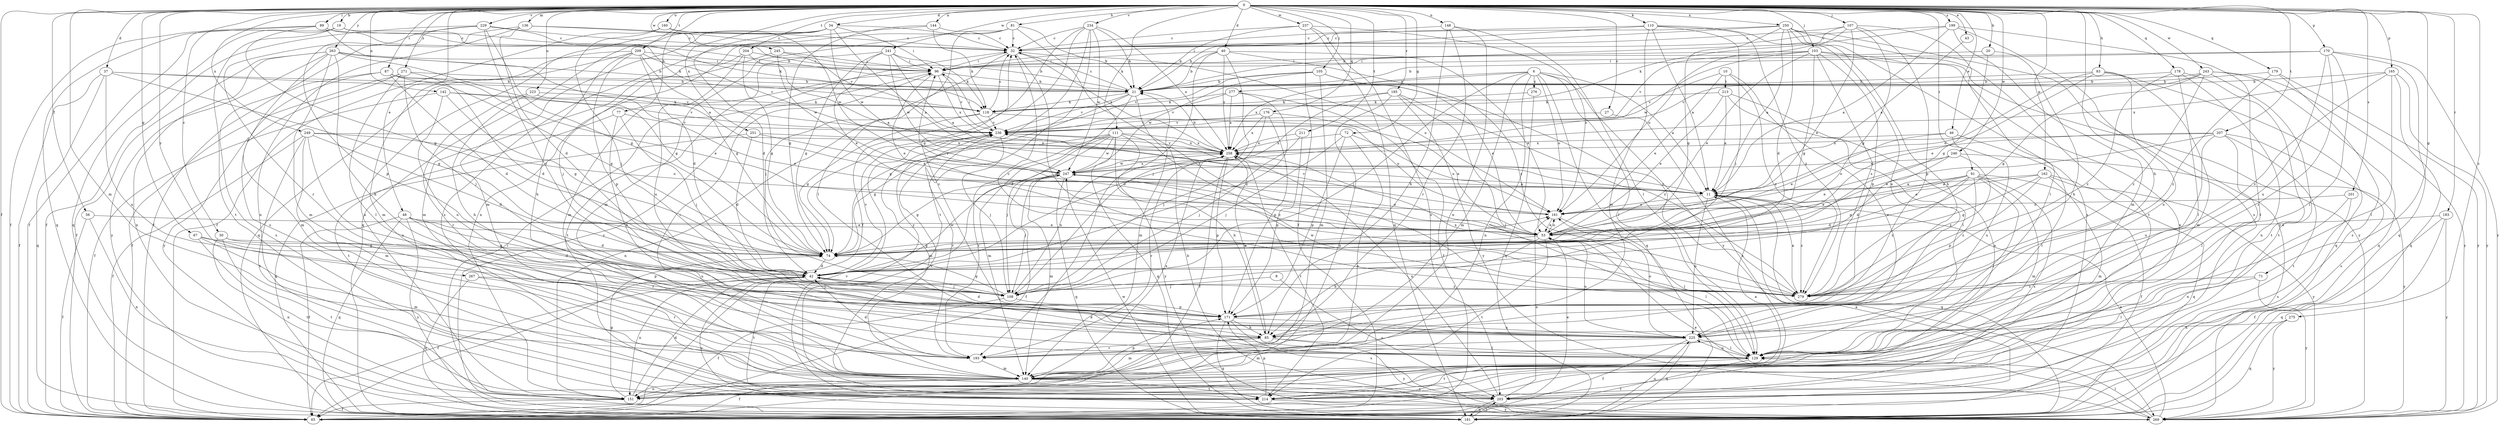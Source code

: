 strict digraph  {
0;
6;
8;
10;
11;
19;
20;
21;
27;
30;
32;
34;
37;
40;
42;
43;
46;
48;
53;
56;
65;
67;
71;
72;
74;
77;
81;
83;
85;
87;
89;
91;
96;
103;
105;
107;
108;
110;
111;
118;
129;
136;
140;
142;
144;
148;
151;
160;
161;
162;
165;
170;
171;
176;
178;
179;
181;
183;
185;
193;
199;
201;
203;
204;
207;
209;
211;
213;
214;
223;
225;
229;
234;
236;
237;
241;
243;
245;
246;
247;
249;
250;
251;
258;
263;
267;
269;
271;
275;
276;
277;
279;
0 -> 19  [label=b];
0 -> 20  [label=b];
0 -> 27  [label=c];
0 -> 30  [label=c];
0 -> 34  [label=d];
0 -> 37  [label=d];
0 -> 40  [label=d];
0 -> 43  [label=e];
0 -> 46  [label=e];
0 -> 48  [label=e];
0 -> 56  [label=f];
0 -> 65  [label=f];
0 -> 67  [label=g];
0 -> 71  [label=g];
0 -> 72  [label=g];
0 -> 77  [label=h];
0 -> 81  [label=h];
0 -> 83  [label=h];
0 -> 85  [label=h];
0 -> 87  [label=i];
0 -> 89  [label=i];
0 -> 91  [label=i];
0 -> 103  [label=j];
0 -> 105  [label=j];
0 -> 107  [label=j];
0 -> 110  [label=k];
0 -> 111  [label=k];
0 -> 136  [label=m];
0 -> 140  [label=m];
0 -> 142  [label=n];
0 -> 144  [label=n];
0 -> 148  [label=n];
0 -> 160  [label=o];
0 -> 162  [label=p];
0 -> 165  [label=p];
0 -> 170  [label=p];
0 -> 176  [label=q];
0 -> 178  [label=q];
0 -> 179  [label=q];
0 -> 183  [label=r];
0 -> 185  [label=r];
0 -> 199  [label=s];
0 -> 201  [label=s];
0 -> 204  [label=t];
0 -> 207  [label=t];
0 -> 209  [label=t];
0 -> 211  [label=t];
0 -> 223  [label=u];
0 -> 229  [label=v];
0 -> 234  [label=v];
0 -> 237  [label=w];
0 -> 241  [label=w];
0 -> 243  [label=w];
0 -> 245  [label=w];
0 -> 246  [label=w];
0 -> 249  [label=x];
0 -> 250  [label=x];
0 -> 251  [label=x];
0 -> 263  [label=y];
0 -> 267  [label=y];
0 -> 271  [label=z];
0 -> 275  [label=z];
6 -> 11  [label=a];
6 -> 108  [label=j];
6 -> 129  [label=l];
6 -> 140  [label=m];
6 -> 151  [label=n];
6 -> 161  [label=o];
6 -> 181  [label=q];
6 -> 258  [label=x];
6 -> 269  [label=y];
6 -> 276  [label=z];
6 -> 277  [label=z];
8 -> 108  [label=j];
8 -> 203  [label=s];
10 -> 53  [label=e];
10 -> 193  [label=r];
10 -> 213  [label=t];
10 -> 236  [label=v];
10 -> 279  [label=z];
11 -> 161  [label=o];
11 -> 181  [label=q];
11 -> 225  [label=u];
11 -> 279  [label=z];
19 -> 32  [label=c];
19 -> 65  [label=f];
19 -> 118  [label=k];
19 -> 181  [label=q];
19 -> 214  [label=t];
20 -> 74  [label=g];
20 -> 85  [label=h];
20 -> 96  [label=i];
21 -> 32  [label=c];
21 -> 42  [label=d];
21 -> 74  [label=g];
21 -> 118  [label=k];
21 -> 140  [label=m];
21 -> 236  [label=v];
27 -> 203  [label=s];
27 -> 236  [label=v];
30 -> 42  [label=d];
30 -> 74  [label=g];
30 -> 151  [label=n];
30 -> 214  [label=t];
32 -> 96  [label=i];
32 -> 108  [label=j];
32 -> 161  [label=o];
32 -> 258  [label=x];
32 -> 279  [label=z];
34 -> 11  [label=a];
34 -> 32  [label=c];
34 -> 42  [label=d];
34 -> 96  [label=i];
34 -> 140  [label=m];
34 -> 151  [label=n];
34 -> 181  [label=q];
34 -> 247  [label=w];
37 -> 21  [label=b];
37 -> 65  [label=f];
37 -> 74  [label=g];
37 -> 181  [label=q];
37 -> 225  [label=u];
37 -> 236  [label=v];
40 -> 21  [label=b];
40 -> 53  [label=e];
40 -> 96  [label=i];
40 -> 108  [label=j];
40 -> 193  [label=r];
40 -> 258  [label=x];
40 -> 279  [label=z];
42 -> 65  [label=f];
42 -> 108  [label=j];
42 -> 151  [label=n];
42 -> 161  [label=o];
42 -> 214  [label=t];
42 -> 236  [label=v];
42 -> 247  [label=w];
42 -> 269  [label=y];
42 -> 279  [label=z];
43 -> 11  [label=a];
46 -> 53  [label=e];
46 -> 129  [label=l];
46 -> 225  [label=u];
46 -> 258  [label=x];
48 -> 42  [label=d];
48 -> 53  [label=e];
48 -> 65  [label=f];
48 -> 181  [label=q];
48 -> 193  [label=r];
48 -> 225  [label=u];
48 -> 269  [label=y];
53 -> 74  [label=g];
53 -> 85  [label=h];
53 -> 96  [label=i];
53 -> 129  [label=l];
53 -> 161  [label=o];
53 -> 214  [label=t];
53 -> 225  [label=u];
56 -> 53  [label=e];
56 -> 65  [label=f];
56 -> 151  [label=n];
65 -> 11  [label=a];
65 -> 236  [label=v];
67 -> 74  [label=g];
67 -> 140  [label=m];
67 -> 171  [label=p];
67 -> 214  [label=t];
71 -> 129  [label=l];
71 -> 269  [label=y];
71 -> 279  [label=z];
72 -> 108  [label=j];
72 -> 151  [label=n];
72 -> 161  [label=o];
72 -> 171  [label=p];
72 -> 258  [label=x];
74 -> 42  [label=d];
77 -> 85  [label=h];
77 -> 108  [label=j];
77 -> 214  [label=t];
77 -> 236  [label=v];
81 -> 21  [label=b];
81 -> 32  [label=c];
81 -> 129  [label=l];
81 -> 140  [label=m];
81 -> 151  [label=n];
81 -> 279  [label=z];
83 -> 21  [label=b];
83 -> 53  [label=e];
83 -> 140  [label=m];
83 -> 161  [label=o];
83 -> 181  [label=q];
83 -> 225  [label=u];
85 -> 129  [label=l];
85 -> 140  [label=m];
85 -> 193  [label=r];
85 -> 258  [label=x];
85 -> 269  [label=y];
87 -> 21  [label=b];
87 -> 42  [label=d];
87 -> 53  [label=e];
87 -> 74  [label=g];
87 -> 140  [label=m];
87 -> 203  [label=s];
89 -> 11  [label=a];
89 -> 21  [label=b];
89 -> 32  [label=c];
89 -> 65  [label=f];
89 -> 74  [label=g];
89 -> 181  [label=q];
91 -> 11  [label=a];
91 -> 42  [label=d];
91 -> 53  [label=e];
91 -> 65  [label=f];
91 -> 74  [label=g];
91 -> 129  [label=l];
91 -> 140  [label=m];
91 -> 171  [label=p];
91 -> 203  [label=s];
91 -> 279  [label=z];
96 -> 21  [label=b];
96 -> 53  [label=e];
96 -> 214  [label=t];
96 -> 236  [label=v];
96 -> 258  [label=x];
103 -> 53  [label=e];
103 -> 74  [label=g];
103 -> 96  [label=i];
103 -> 151  [label=n];
103 -> 171  [label=p];
103 -> 236  [label=v];
103 -> 247  [label=w];
103 -> 269  [label=y];
103 -> 279  [label=s];
105 -> 21  [label=b];
105 -> 53  [label=e];
105 -> 140  [label=m];
105 -> 236  [label=v];
105 -> 247  [label=w];
105 -> 279  [label=z];
107 -> 21  [label=b];
107 -> 32  [label=c];
107 -> 53  [label=e];
107 -> 74  [label=g];
107 -> 129  [label=l];
107 -> 161  [label=o];
107 -> 171  [label=p];
108 -> 65  [label=f];
108 -> 74  [label=g];
108 -> 171  [label=p];
108 -> 258  [label=x];
110 -> 11  [label=a];
110 -> 32  [label=c];
110 -> 96  [label=i];
110 -> 108  [label=j];
110 -> 140  [label=m];
110 -> 225  [label=u];
110 -> 279  [label=z];
111 -> 74  [label=g];
111 -> 85  [label=h];
111 -> 108  [label=j];
111 -> 140  [label=m];
111 -> 181  [label=q];
111 -> 193  [label=r];
111 -> 247  [label=w];
111 -> 258  [label=x];
111 -> 269  [label=y];
111 -> 279  [label=z];
118 -> 32  [label=c];
118 -> 74  [label=g];
118 -> 151  [label=n];
118 -> 161  [label=o];
118 -> 236  [label=v];
129 -> 42  [label=d];
129 -> 65  [label=f];
129 -> 96  [label=i];
129 -> 214  [label=t];
129 -> 225  [label=u];
136 -> 32  [label=c];
136 -> 42  [label=d];
136 -> 65  [label=f];
136 -> 151  [label=n];
136 -> 236  [label=v];
140 -> 65  [label=f];
140 -> 151  [label=n];
140 -> 171  [label=p];
140 -> 203  [label=s];
140 -> 214  [label=t];
140 -> 258  [label=x];
142 -> 65  [label=f];
142 -> 74  [label=g];
142 -> 118  [label=k];
142 -> 225  [label=u];
142 -> 236  [label=v];
144 -> 32  [label=c];
144 -> 74  [label=g];
144 -> 118  [label=k];
144 -> 203  [label=s];
148 -> 32  [label=c];
148 -> 85  [label=h];
148 -> 129  [label=l];
148 -> 151  [label=n];
148 -> 193  [label=r];
151 -> 11  [label=a];
151 -> 42  [label=d];
151 -> 65  [label=f];
151 -> 74  [label=g];
160 -> 32  [label=c];
160 -> 65  [label=f];
160 -> 108  [label=j];
160 -> 247  [label=w];
161 -> 53  [label=e];
161 -> 129  [label=l];
161 -> 236  [label=v];
162 -> 11  [label=a];
162 -> 74  [label=g];
162 -> 140  [label=m];
162 -> 161  [label=o];
162 -> 181  [label=q];
162 -> 269  [label=y];
162 -> 279  [label=z];
165 -> 21  [label=b];
165 -> 129  [label=l];
165 -> 181  [label=q];
165 -> 258  [label=x];
165 -> 269  [label=y];
165 -> 279  [label=z];
170 -> 21  [label=b];
170 -> 96  [label=i];
170 -> 129  [label=l];
170 -> 181  [label=q];
170 -> 193  [label=r];
170 -> 225  [label=u];
170 -> 269  [label=y];
171 -> 32  [label=c];
171 -> 42  [label=d];
171 -> 85  [label=h];
171 -> 181  [label=q];
171 -> 203  [label=s];
171 -> 225  [label=u];
176 -> 53  [label=e];
176 -> 108  [label=j];
176 -> 171  [label=p];
176 -> 236  [label=v];
176 -> 258  [label=x];
178 -> 21  [label=b];
178 -> 129  [label=l];
178 -> 151  [label=n];
178 -> 214  [label=t];
178 -> 279  [label=z];
179 -> 21  [label=b];
179 -> 203  [label=s];
179 -> 269  [label=y];
179 -> 279  [label=z];
181 -> 32  [label=c];
181 -> 203  [label=s];
181 -> 225  [label=u];
181 -> 247  [label=w];
183 -> 53  [label=e];
183 -> 65  [label=f];
183 -> 181  [label=q];
183 -> 269  [label=y];
185 -> 42  [label=d];
185 -> 118  [label=k];
185 -> 129  [label=l];
185 -> 151  [label=n];
185 -> 269  [label=y];
185 -> 279  [label=z];
193 -> 42  [label=d];
193 -> 140  [label=m];
193 -> 236  [label=v];
199 -> 11  [label=a];
199 -> 32  [label=c];
199 -> 118  [label=k];
199 -> 140  [label=m];
199 -> 203  [label=s];
199 -> 214  [label=t];
201 -> 151  [label=n];
201 -> 161  [label=o];
201 -> 203  [label=s];
203 -> 53  [label=e];
203 -> 161  [label=o];
203 -> 181  [label=q];
203 -> 236  [label=v];
203 -> 258  [label=x];
204 -> 11  [label=a];
204 -> 74  [label=g];
204 -> 96  [label=i];
204 -> 140  [label=m];
204 -> 225  [label=u];
207 -> 53  [label=e];
207 -> 129  [label=l];
207 -> 161  [label=o];
207 -> 203  [label=s];
207 -> 214  [label=t];
207 -> 225  [label=u];
207 -> 258  [label=x];
209 -> 42  [label=d];
209 -> 74  [label=g];
209 -> 85  [label=h];
209 -> 96  [label=i];
209 -> 140  [label=m];
209 -> 171  [label=p];
209 -> 181  [label=q];
209 -> 236  [label=v];
211 -> 108  [label=j];
211 -> 171  [label=p];
211 -> 258  [label=x];
213 -> 11  [label=a];
213 -> 53  [label=e];
213 -> 118  [label=k];
213 -> 129  [label=l];
213 -> 151  [label=n];
214 -> 171  [label=p];
214 -> 269  [label=y];
223 -> 53  [label=e];
223 -> 85  [label=h];
223 -> 118  [label=k];
223 -> 193  [label=r];
225 -> 65  [label=f];
225 -> 129  [label=l];
225 -> 140  [label=m];
225 -> 161  [label=o];
225 -> 181  [label=q];
229 -> 32  [label=c];
229 -> 65  [label=f];
229 -> 74  [label=g];
229 -> 118  [label=k];
229 -> 171  [label=p];
229 -> 193  [label=r];
229 -> 279  [label=z];
234 -> 21  [label=b];
234 -> 32  [label=c];
234 -> 65  [label=f];
234 -> 74  [label=g];
234 -> 214  [label=t];
234 -> 247  [label=w];
234 -> 258  [label=x];
234 -> 269  [label=y];
236 -> 96  [label=i];
236 -> 108  [label=j];
236 -> 140  [label=m];
236 -> 258  [label=x];
237 -> 21  [label=b];
237 -> 32  [label=c];
237 -> 65  [label=f];
237 -> 161  [label=o];
237 -> 181  [label=q];
237 -> 203  [label=s];
241 -> 11  [label=a];
241 -> 53  [label=e];
241 -> 74  [label=g];
241 -> 96  [label=i];
241 -> 118  [label=k];
241 -> 140  [label=m];
241 -> 247  [label=w];
243 -> 21  [label=b];
243 -> 74  [label=g];
243 -> 181  [label=q];
243 -> 214  [label=t];
243 -> 236  [label=v];
243 -> 269  [label=y];
243 -> 279  [label=z];
245 -> 21  [label=b];
245 -> 96  [label=i];
245 -> 108  [label=j];
245 -> 247  [label=w];
246 -> 42  [label=d];
246 -> 53  [label=e];
246 -> 247  [label=w];
246 -> 269  [label=y];
246 -> 279  [label=z];
247 -> 11  [label=a];
247 -> 53  [label=e];
247 -> 65  [label=f];
247 -> 74  [label=g];
247 -> 108  [label=j];
247 -> 140  [label=m];
247 -> 181  [label=q];
247 -> 258  [label=x];
249 -> 42  [label=d];
249 -> 65  [label=f];
249 -> 140  [label=m];
249 -> 161  [label=o];
249 -> 214  [label=t];
249 -> 225  [label=u];
249 -> 258  [label=x];
250 -> 11  [label=a];
250 -> 21  [label=b];
250 -> 32  [label=c];
250 -> 42  [label=d];
250 -> 74  [label=g];
250 -> 85  [label=h];
250 -> 203  [label=s];
250 -> 214  [label=t];
250 -> 269  [label=y];
251 -> 11  [label=a];
251 -> 42  [label=d];
251 -> 181  [label=q];
251 -> 258  [label=x];
258 -> 21  [label=b];
258 -> 65  [label=f];
258 -> 171  [label=p];
258 -> 193  [label=r];
258 -> 214  [label=t];
258 -> 236  [label=v];
258 -> 247  [label=w];
263 -> 21  [label=b];
263 -> 65  [label=f];
263 -> 74  [label=g];
263 -> 85  [label=h];
263 -> 96  [label=i];
263 -> 140  [label=m];
263 -> 151  [label=n];
263 -> 203  [label=s];
263 -> 269  [label=y];
267 -> 108  [label=j];
267 -> 181  [label=q];
267 -> 193  [label=r];
269 -> 11  [label=a];
269 -> 21  [label=b];
269 -> 53  [label=e];
269 -> 96  [label=i];
269 -> 129  [label=l];
271 -> 21  [label=b];
271 -> 42  [label=d];
271 -> 65  [label=f];
271 -> 108  [label=j];
271 -> 129  [label=l];
271 -> 269  [label=y];
275 -> 85  [label=h];
275 -> 181  [label=q];
275 -> 269  [label=y];
276 -> 118  [label=k];
276 -> 181  [label=q];
277 -> 42  [label=d];
277 -> 65  [label=f];
277 -> 118  [label=k];
277 -> 236  [label=v];
277 -> 258  [label=x];
279 -> 11  [label=a];
279 -> 32  [label=c];
279 -> 247  [label=w];
279 -> 258  [label=x];
}
